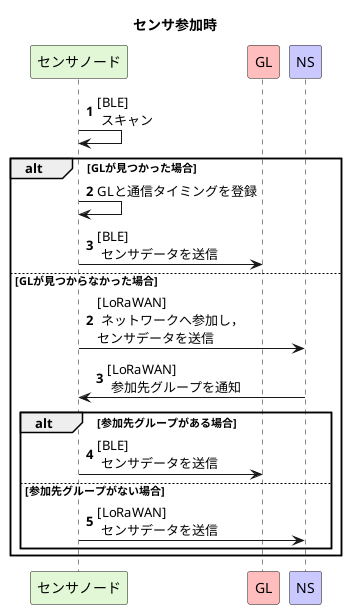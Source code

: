 @startuml
title センサ参加時
autonumber
'Entity
participant センサノード as sensor #e1f7d5
participant GL as leader #ffbdbd
participant NS as server  #c9c9ff
'Sequence
sensor -> sensor: [BLE]\n スキャン
alt GLが見つかった場合
    autonumber 2
    sensor -> sensor: GLと通信タイミングを登録
    sensor -> leader: [BLE]\n センサデータを送信
else GLが見つからなかった場合
    autonumber 2
    sensor -> server: [LoRaWAN]\n ネットワークへ参加し，\nセンサデータを送信
    server -> sensor: [LoRaWAN]\n 参加先グループを通知
    alt 参加先グループがある場合
        sensor -> leader: [BLE]\n センサデータを送信
    else 参加先グループがない場合
        sensor -> server: [LoRaWAN]\n センサデータを送信
    end
end
@endumlP